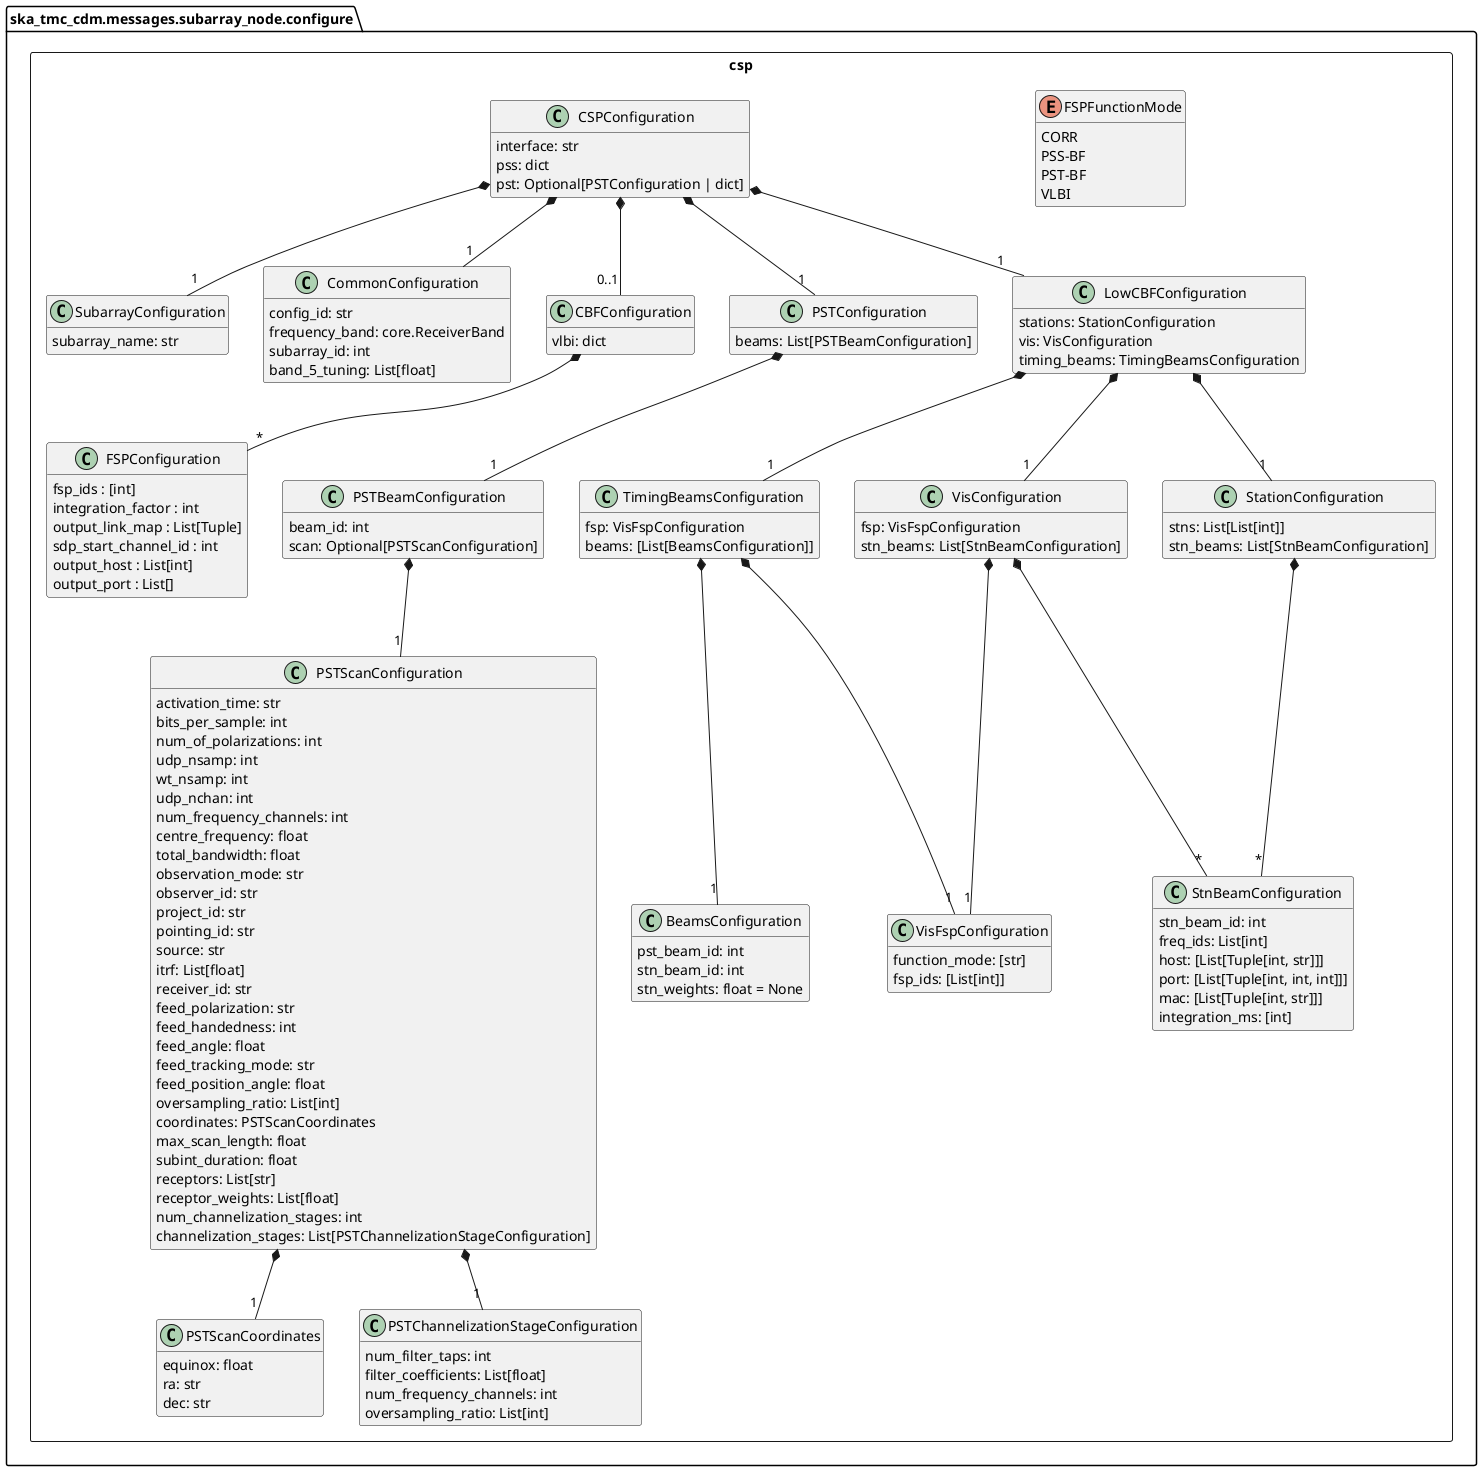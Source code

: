 @startuml
hide empty members

' Remove the following lines when VLBI, PSS and PST
' are added to CDM
remove VLBIConfiguration
remove PSTConfiguration
remove PSSConfiguration

set separator none 
package ska_tmc_cdm.messages.subarray_node.configure {
	package csp <<Rectangle>> {
	    class SubarrayConfiguration {
	        subarray_name: str
	    }

	    class CommonConfiguration {
	        config_id: str
            frequency_band: core.ReceiverBand
            subarray_id: int
            band_5_tuning: List[float]
	    }

	    class CBFConfiguration {
            vlbi: dict
	    }

		enum FSPFunctionMode {
			CORR
			PSS-BF
			PST-BF
			VLBI
		}

		class FSPConfiguration {
			fsp_ids : [int]
			integration_factor : int
			output_link_map : List[Tuple]
			sdp_start_channel_id : int
			output_host : List[int]
			output_port : List[]
		}

		class PSTScanConfiguration {
			activation_time: str
			bits_per_sample: int
			num_of_polarizations: int
			udp_nsamp: int
			wt_nsamp: int
			udp_nchan: int
			num_frequency_channels: int
			centre_frequency: float
			total_bandwidth: float
			observation_mode: str
			observer_id: str
			project_id: str
			pointing_id: str
			source: str
			itrf: List[float]
			receiver_id: str
			feed_polarization: str
			feed_handedness: int
			feed_angle: float
			feed_tracking_mode: str
			feed_position_angle: float
			oversampling_ratio: List[int]
			coordinates: PSTScanCoordinates
			max_scan_length: float
			subint_duration: float
			receptors: List[str]
			receptor_weights: List[float]
			num_channelization_stages: int
			channelization_stages: List[PSTChannelizationStageConfiguration]
		}

		class PSTBeamConfiguration {
			beam_id: int
            scan: Optional[PSTScanConfiguration]
		}

		class PSTScanCoordinates {
			equinox: float
			ra: str
			dec: str
		}

		class PSTChannelizationStageConfiguration {
			num_filter_taps: int
			filter_coefficients: List[float]
			num_frequency_channels: int
			oversampling_ratio: List[int]
		}

		class PSTConfiguration {
			beams: List[PSTBeamConfiguration]
		}

		class CSPConfiguration {
	        interface: str
	        pss: dict
	        pst: Optional[PSTConfiguration | dict]

		}

		class LowCBFConfiguration {
			stations: StationConfiguration 
			vis: VisConfiguration
			timing_beams: TimingBeamsConfiguration
		}

		class TimingBeamsConfiguration {
			fsp: VisFspConfiguration
			beams: [List[BeamsConfiguration]]
		}

		class BeamsConfiguration {
			pst_beam_id: int
			stn_beam_id: int
			stn_weights: float = None
		}

		class StationConfiguration {
			stns: List[List[int]]
        	stn_beams: List[StnBeamConfiguration]
		}
		
		class StnBeamConfiguration {
			stn_beam_id: int
			freq_ids: List[int]
			host: [List[Tuple[int, str]]]
			port: [List[Tuple[int, int, int]]]
			mac: [List[Tuple[int, str]]]
			integration_ms: [int]
		}

		class VisConfiguration {
			fsp: VisFspConfiguration
			stn_beams: List[StnBeamConfiguration]
		}

		class VisFspConfiguration {
			function_mode: [str]
			fsp_ids: [List[int]]
		}

		CBFConfiguration *-- "*" FSPConfiguration
		CSPConfiguration *-- "1" CommonConfiguration
		CSPConfiguration *-- "1" SubarrayConfiguration
		CSPConfiguration *-- "0..1" CBFConfiguration
		CSPConfiguration *-- "1" LowCBFConfiguration
		CSPConfiguration *-- "1" PSTConfiguration
		PSTConfiguration *-- "1" PSTBeamConfiguration
		PSTBeamConfiguration *-- "1" PSTScanConfiguration
		PSTScanConfiguration *-- "1" PSTChannelizationStageConfiguration
		PSTScanConfiguration *-- "1" PSTScanCoordinates
		LowCBFConfiguration *-- "1" StationConfiguration
		LowCBFConfiguration *-- "1" VisConfiguration
		LowCBFConfiguration *-- "1" TimingBeamsConfiguration
		TimingBeamsConfiguration *-- "1" VisFspConfiguration
		TimingBeamsConfiguration *-- "1" BeamsConfiguration
		VisConfiguration *-- "1" VisFspConfiguration
		VisConfiguration *-- "*" StnBeamConfiguration
		StationConfiguration *-- "*" StnBeamConfiguration
	}	
}
@enduml